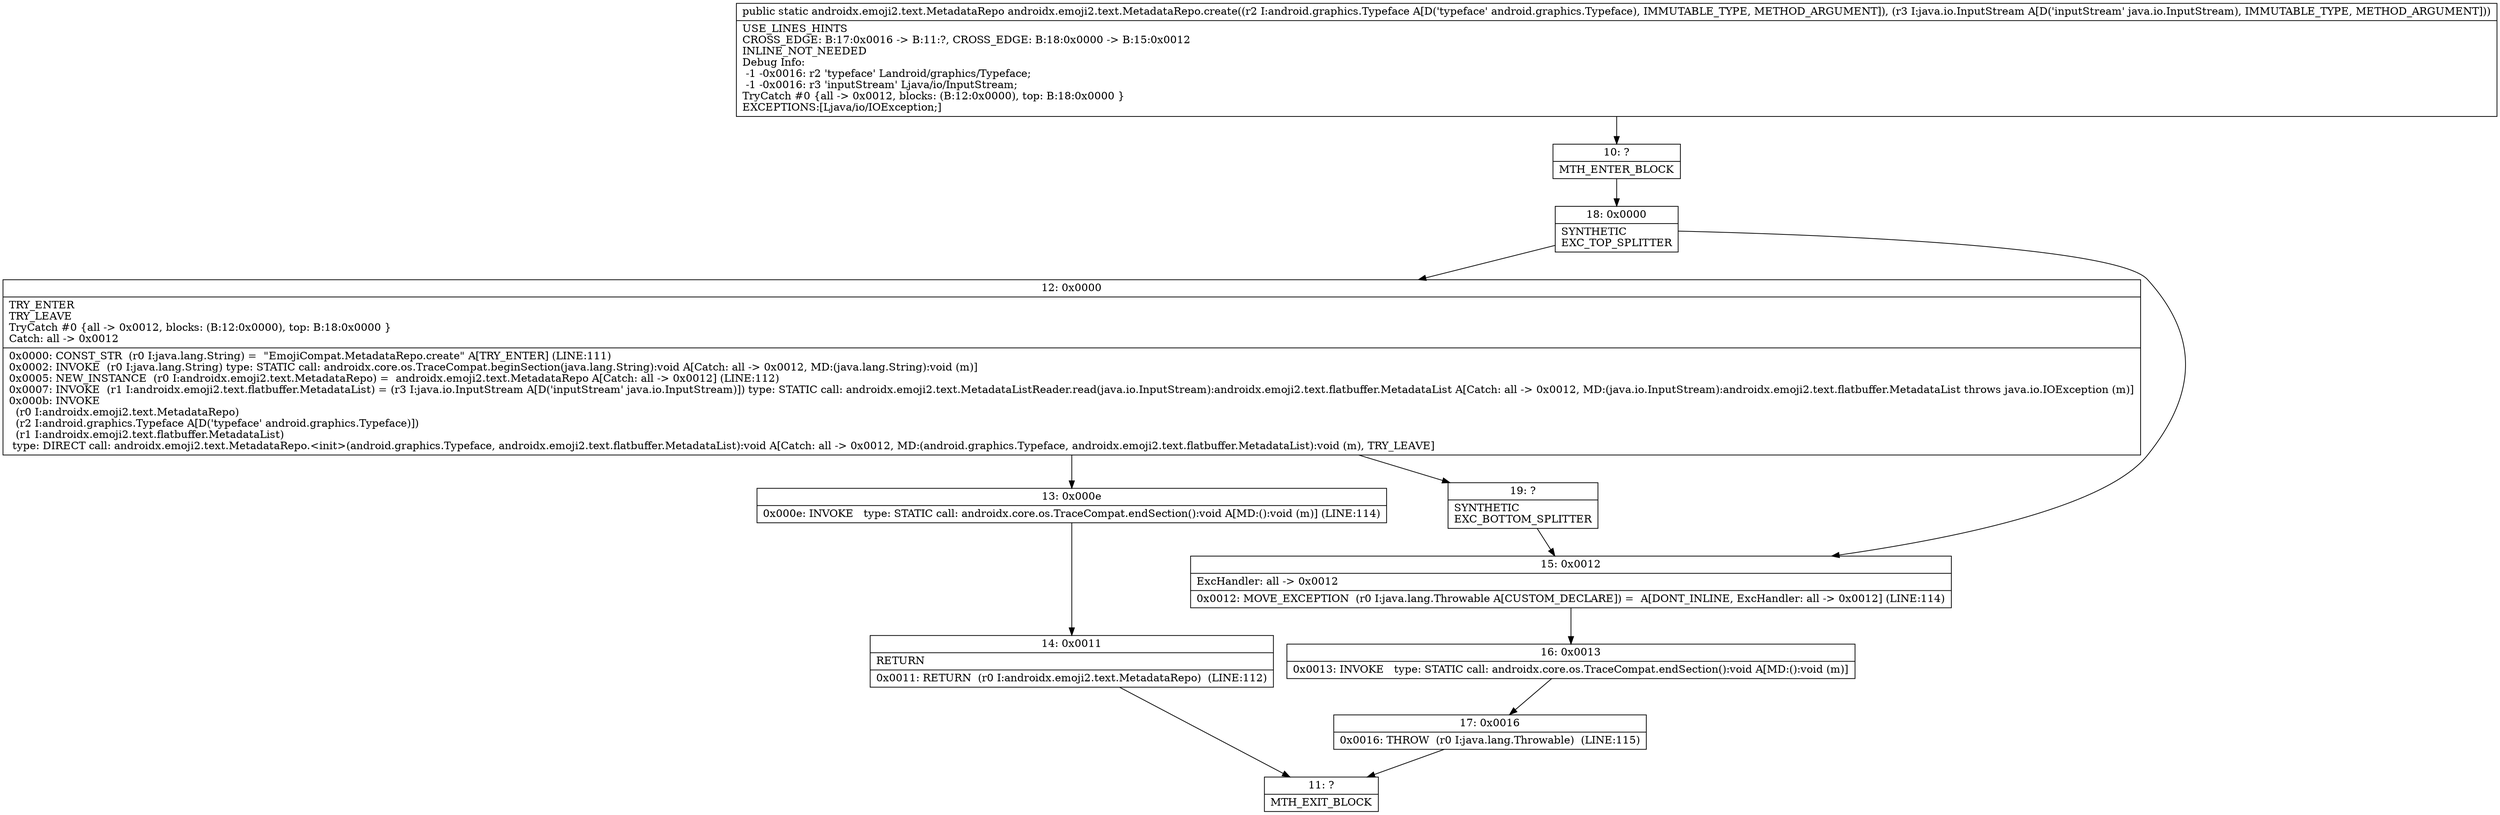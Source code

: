 digraph "CFG forandroidx.emoji2.text.MetadataRepo.create(Landroid\/graphics\/Typeface;Ljava\/io\/InputStream;)Landroidx\/emoji2\/text\/MetadataRepo;" {
Node_10 [shape=record,label="{10\:\ ?|MTH_ENTER_BLOCK\l}"];
Node_18 [shape=record,label="{18\:\ 0x0000|SYNTHETIC\lEXC_TOP_SPLITTER\l}"];
Node_12 [shape=record,label="{12\:\ 0x0000|TRY_ENTER\lTRY_LEAVE\lTryCatch #0 \{all \-\> 0x0012, blocks: (B:12:0x0000), top: B:18:0x0000 \}\lCatch: all \-\> 0x0012\l|0x0000: CONST_STR  (r0 I:java.lang.String) =  \"EmojiCompat.MetadataRepo.create\" A[TRY_ENTER] (LINE:111)\l0x0002: INVOKE  (r0 I:java.lang.String) type: STATIC call: androidx.core.os.TraceCompat.beginSection(java.lang.String):void A[Catch: all \-\> 0x0012, MD:(java.lang.String):void (m)]\l0x0005: NEW_INSTANCE  (r0 I:androidx.emoji2.text.MetadataRepo) =  androidx.emoji2.text.MetadataRepo A[Catch: all \-\> 0x0012] (LINE:112)\l0x0007: INVOKE  (r1 I:androidx.emoji2.text.flatbuffer.MetadataList) = (r3 I:java.io.InputStream A[D('inputStream' java.io.InputStream)]) type: STATIC call: androidx.emoji2.text.MetadataListReader.read(java.io.InputStream):androidx.emoji2.text.flatbuffer.MetadataList A[Catch: all \-\> 0x0012, MD:(java.io.InputStream):androidx.emoji2.text.flatbuffer.MetadataList throws java.io.IOException (m)]\l0x000b: INVOKE  \l  (r0 I:androidx.emoji2.text.MetadataRepo)\l  (r2 I:android.graphics.Typeface A[D('typeface' android.graphics.Typeface)])\l  (r1 I:androidx.emoji2.text.flatbuffer.MetadataList)\l type: DIRECT call: androidx.emoji2.text.MetadataRepo.\<init\>(android.graphics.Typeface, androidx.emoji2.text.flatbuffer.MetadataList):void A[Catch: all \-\> 0x0012, MD:(android.graphics.Typeface, androidx.emoji2.text.flatbuffer.MetadataList):void (m), TRY_LEAVE]\l}"];
Node_13 [shape=record,label="{13\:\ 0x000e|0x000e: INVOKE   type: STATIC call: androidx.core.os.TraceCompat.endSection():void A[MD:():void (m)] (LINE:114)\l}"];
Node_14 [shape=record,label="{14\:\ 0x0011|RETURN\l|0x0011: RETURN  (r0 I:androidx.emoji2.text.MetadataRepo)  (LINE:112)\l}"];
Node_11 [shape=record,label="{11\:\ ?|MTH_EXIT_BLOCK\l}"];
Node_19 [shape=record,label="{19\:\ ?|SYNTHETIC\lEXC_BOTTOM_SPLITTER\l}"];
Node_15 [shape=record,label="{15\:\ 0x0012|ExcHandler: all \-\> 0x0012\l|0x0012: MOVE_EXCEPTION  (r0 I:java.lang.Throwable A[CUSTOM_DECLARE]) =  A[DONT_INLINE, ExcHandler: all \-\> 0x0012] (LINE:114)\l}"];
Node_16 [shape=record,label="{16\:\ 0x0013|0x0013: INVOKE   type: STATIC call: androidx.core.os.TraceCompat.endSection():void A[MD:():void (m)]\l}"];
Node_17 [shape=record,label="{17\:\ 0x0016|0x0016: THROW  (r0 I:java.lang.Throwable)  (LINE:115)\l}"];
MethodNode[shape=record,label="{public static androidx.emoji2.text.MetadataRepo androidx.emoji2.text.MetadataRepo.create((r2 I:android.graphics.Typeface A[D('typeface' android.graphics.Typeface), IMMUTABLE_TYPE, METHOD_ARGUMENT]), (r3 I:java.io.InputStream A[D('inputStream' java.io.InputStream), IMMUTABLE_TYPE, METHOD_ARGUMENT]))  | USE_LINES_HINTS\lCROSS_EDGE: B:17:0x0016 \-\> B:11:?, CROSS_EDGE: B:18:0x0000 \-\> B:15:0x0012\lINLINE_NOT_NEEDED\lDebug Info:\l  \-1 \-0x0016: r2 'typeface' Landroid\/graphics\/Typeface;\l  \-1 \-0x0016: r3 'inputStream' Ljava\/io\/InputStream;\lTryCatch #0 \{all \-\> 0x0012, blocks: (B:12:0x0000), top: B:18:0x0000 \}\lEXCEPTIONS:[Ljava\/io\/IOException;]\l}"];
MethodNode -> Node_10;Node_10 -> Node_18;
Node_18 -> Node_12;
Node_18 -> Node_15;
Node_12 -> Node_13;
Node_12 -> Node_19;
Node_13 -> Node_14;
Node_14 -> Node_11;
Node_19 -> Node_15;
Node_15 -> Node_16;
Node_16 -> Node_17;
Node_17 -> Node_11;
}

